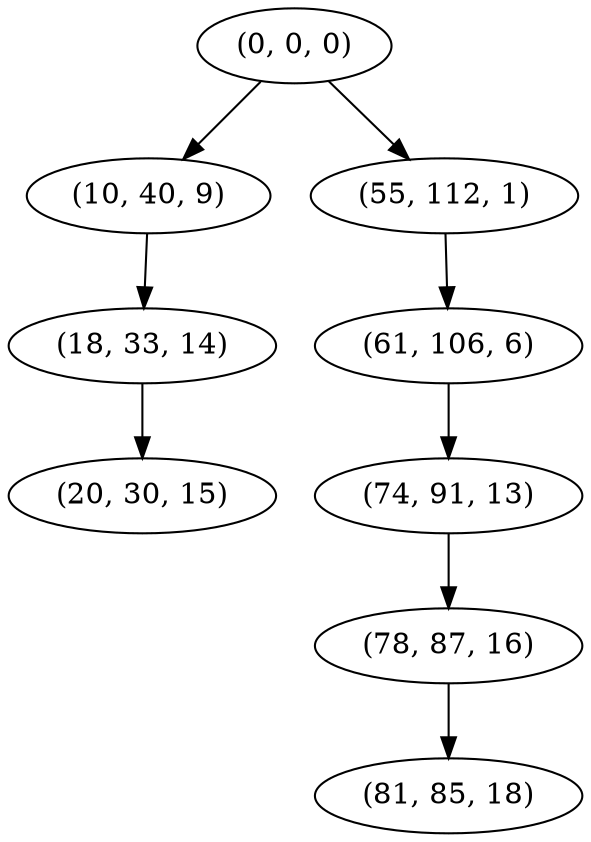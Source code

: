 digraph tree {
    "(0, 0, 0)";
    "(10, 40, 9)";
    "(18, 33, 14)";
    "(20, 30, 15)";
    "(55, 112, 1)";
    "(61, 106, 6)";
    "(74, 91, 13)";
    "(78, 87, 16)";
    "(81, 85, 18)";
    "(0, 0, 0)" -> "(10, 40, 9)";
    "(0, 0, 0)" -> "(55, 112, 1)";
    "(10, 40, 9)" -> "(18, 33, 14)";
    "(18, 33, 14)" -> "(20, 30, 15)";
    "(55, 112, 1)" -> "(61, 106, 6)";
    "(61, 106, 6)" -> "(74, 91, 13)";
    "(74, 91, 13)" -> "(78, 87, 16)";
    "(78, 87, 16)" -> "(81, 85, 18)";
}
